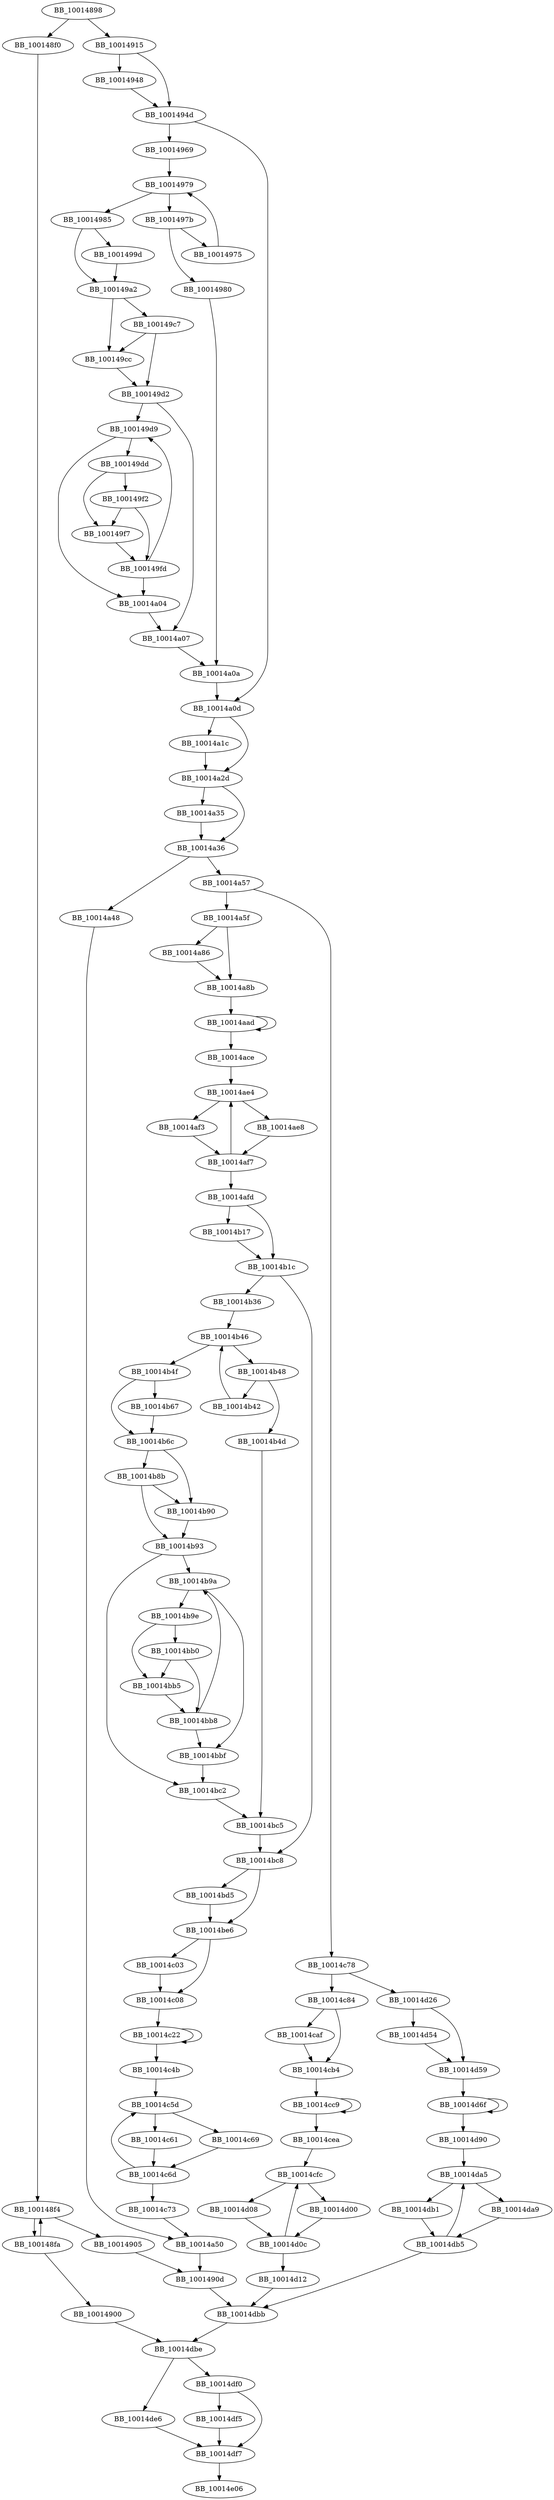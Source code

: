 DiGraph sub_10014898{
BB_10014898->BB_100148f0
BB_10014898->BB_10014915
BB_100148f0->BB_100148f4
BB_100148f4->BB_100148fa
BB_100148f4->BB_10014905
BB_100148fa->BB_100148f4
BB_100148fa->BB_10014900
BB_10014900->BB_10014dbe
BB_10014905->BB_1001490d
BB_1001490d->BB_10014dbb
BB_10014915->BB_10014948
BB_10014915->BB_1001494d
BB_10014948->BB_1001494d
BB_1001494d->BB_10014969
BB_1001494d->BB_10014a0d
BB_10014969->BB_10014979
BB_10014975->BB_10014979
BB_10014979->BB_1001497b
BB_10014979->BB_10014985
BB_1001497b->BB_10014975
BB_1001497b->BB_10014980
BB_10014980->BB_10014a0a
BB_10014985->BB_1001499d
BB_10014985->BB_100149a2
BB_1001499d->BB_100149a2
BB_100149a2->BB_100149c7
BB_100149a2->BB_100149cc
BB_100149c7->BB_100149cc
BB_100149c7->BB_100149d2
BB_100149cc->BB_100149d2
BB_100149d2->BB_100149d9
BB_100149d2->BB_10014a07
BB_100149d9->BB_100149dd
BB_100149d9->BB_10014a04
BB_100149dd->BB_100149f2
BB_100149dd->BB_100149f7
BB_100149f2->BB_100149f7
BB_100149f2->BB_100149fd
BB_100149f7->BB_100149fd
BB_100149fd->BB_100149d9
BB_100149fd->BB_10014a04
BB_10014a04->BB_10014a07
BB_10014a07->BB_10014a0a
BB_10014a0a->BB_10014a0d
BB_10014a0d->BB_10014a1c
BB_10014a0d->BB_10014a2d
BB_10014a1c->BB_10014a2d
BB_10014a2d->BB_10014a35
BB_10014a2d->BB_10014a36
BB_10014a35->BB_10014a36
BB_10014a36->BB_10014a48
BB_10014a36->BB_10014a57
BB_10014a48->BB_10014a50
BB_10014a50->BB_1001490d
BB_10014a57->BB_10014a5f
BB_10014a57->BB_10014c78
BB_10014a5f->BB_10014a86
BB_10014a5f->BB_10014a8b
BB_10014a86->BB_10014a8b
BB_10014a8b->BB_10014aad
BB_10014aad->BB_10014aad
BB_10014aad->BB_10014ace
BB_10014ace->BB_10014ae4
BB_10014ae4->BB_10014ae8
BB_10014ae4->BB_10014af3
BB_10014ae8->BB_10014af7
BB_10014af3->BB_10014af7
BB_10014af7->BB_10014ae4
BB_10014af7->BB_10014afd
BB_10014afd->BB_10014b17
BB_10014afd->BB_10014b1c
BB_10014b17->BB_10014b1c
BB_10014b1c->BB_10014b36
BB_10014b1c->BB_10014bc8
BB_10014b36->BB_10014b46
BB_10014b42->BB_10014b46
BB_10014b46->BB_10014b48
BB_10014b46->BB_10014b4f
BB_10014b48->BB_10014b42
BB_10014b48->BB_10014b4d
BB_10014b4d->BB_10014bc5
BB_10014b4f->BB_10014b67
BB_10014b4f->BB_10014b6c
BB_10014b67->BB_10014b6c
BB_10014b6c->BB_10014b8b
BB_10014b6c->BB_10014b90
BB_10014b8b->BB_10014b90
BB_10014b8b->BB_10014b93
BB_10014b90->BB_10014b93
BB_10014b93->BB_10014b9a
BB_10014b93->BB_10014bc2
BB_10014b9a->BB_10014b9e
BB_10014b9a->BB_10014bbf
BB_10014b9e->BB_10014bb0
BB_10014b9e->BB_10014bb5
BB_10014bb0->BB_10014bb5
BB_10014bb0->BB_10014bb8
BB_10014bb5->BB_10014bb8
BB_10014bb8->BB_10014b9a
BB_10014bb8->BB_10014bbf
BB_10014bbf->BB_10014bc2
BB_10014bc2->BB_10014bc5
BB_10014bc5->BB_10014bc8
BB_10014bc8->BB_10014bd5
BB_10014bc8->BB_10014be6
BB_10014bd5->BB_10014be6
BB_10014be6->BB_10014c03
BB_10014be6->BB_10014c08
BB_10014c03->BB_10014c08
BB_10014c08->BB_10014c22
BB_10014c22->BB_10014c22
BB_10014c22->BB_10014c4b
BB_10014c4b->BB_10014c5d
BB_10014c5d->BB_10014c61
BB_10014c5d->BB_10014c69
BB_10014c61->BB_10014c6d
BB_10014c69->BB_10014c6d
BB_10014c6d->BB_10014c5d
BB_10014c6d->BB_10014c73
BB_10014c73->BB_10014a50
BB_10014c78->BB_10014c84
BB_10014c78->BB_10014d26
BB_10014c84->BB_10014caf
BB_10014c84->BB_10014cb4
BB_10014caf->BB_10014cb4
BB_10014cb4->BB_10014cc9
BB_10014cc9->BB_10014cc9
BB_10014cc9->BB_10014cea
BB_10014cea->BB_10014cfc
BB_10014cfc->BB_10014d00
BB_10014cfc->BB_10014d08
BB_10014d00->BB_10014d0c
BB_10014d08->BB_10014d0c
BB_10014d0c->BB_10014cfc
BB_10014d0c->BB_10014d12
BB_10014d12->BB_10014dbb
BB_10014d26->BB_10014d54
BB_10014d26->BB_10014d59
BB_10014d54->BB_10014d59
BB_10014d59->BB_10014d6f
BB_10014d6f->BB_10014d6f
BB_10014d6f->BB_10014d90
BB_10014d90->BB_10014da5
BB_10014da5->BB_10014da9
BB_10014da5->BB_10014db1
BB_10014da9->BB_10014db5
BB_10014db1->BB_10014db5
BB_10014db5->BB_10014da5
BB_10014db5->BB_10014dbb
BB_10014dbb->BB_10014dbe
BB_10014dbe->BB_10014de6
BB_10014dbe->BB_10014df0
BB_10014de6->BB_10014df7
BB_10014df0->BB_10014df5
BB_10014df0->BB_10014df7
BB_10014df5->BB_10014df7
BB_10014df7->BB_10014e06
}
